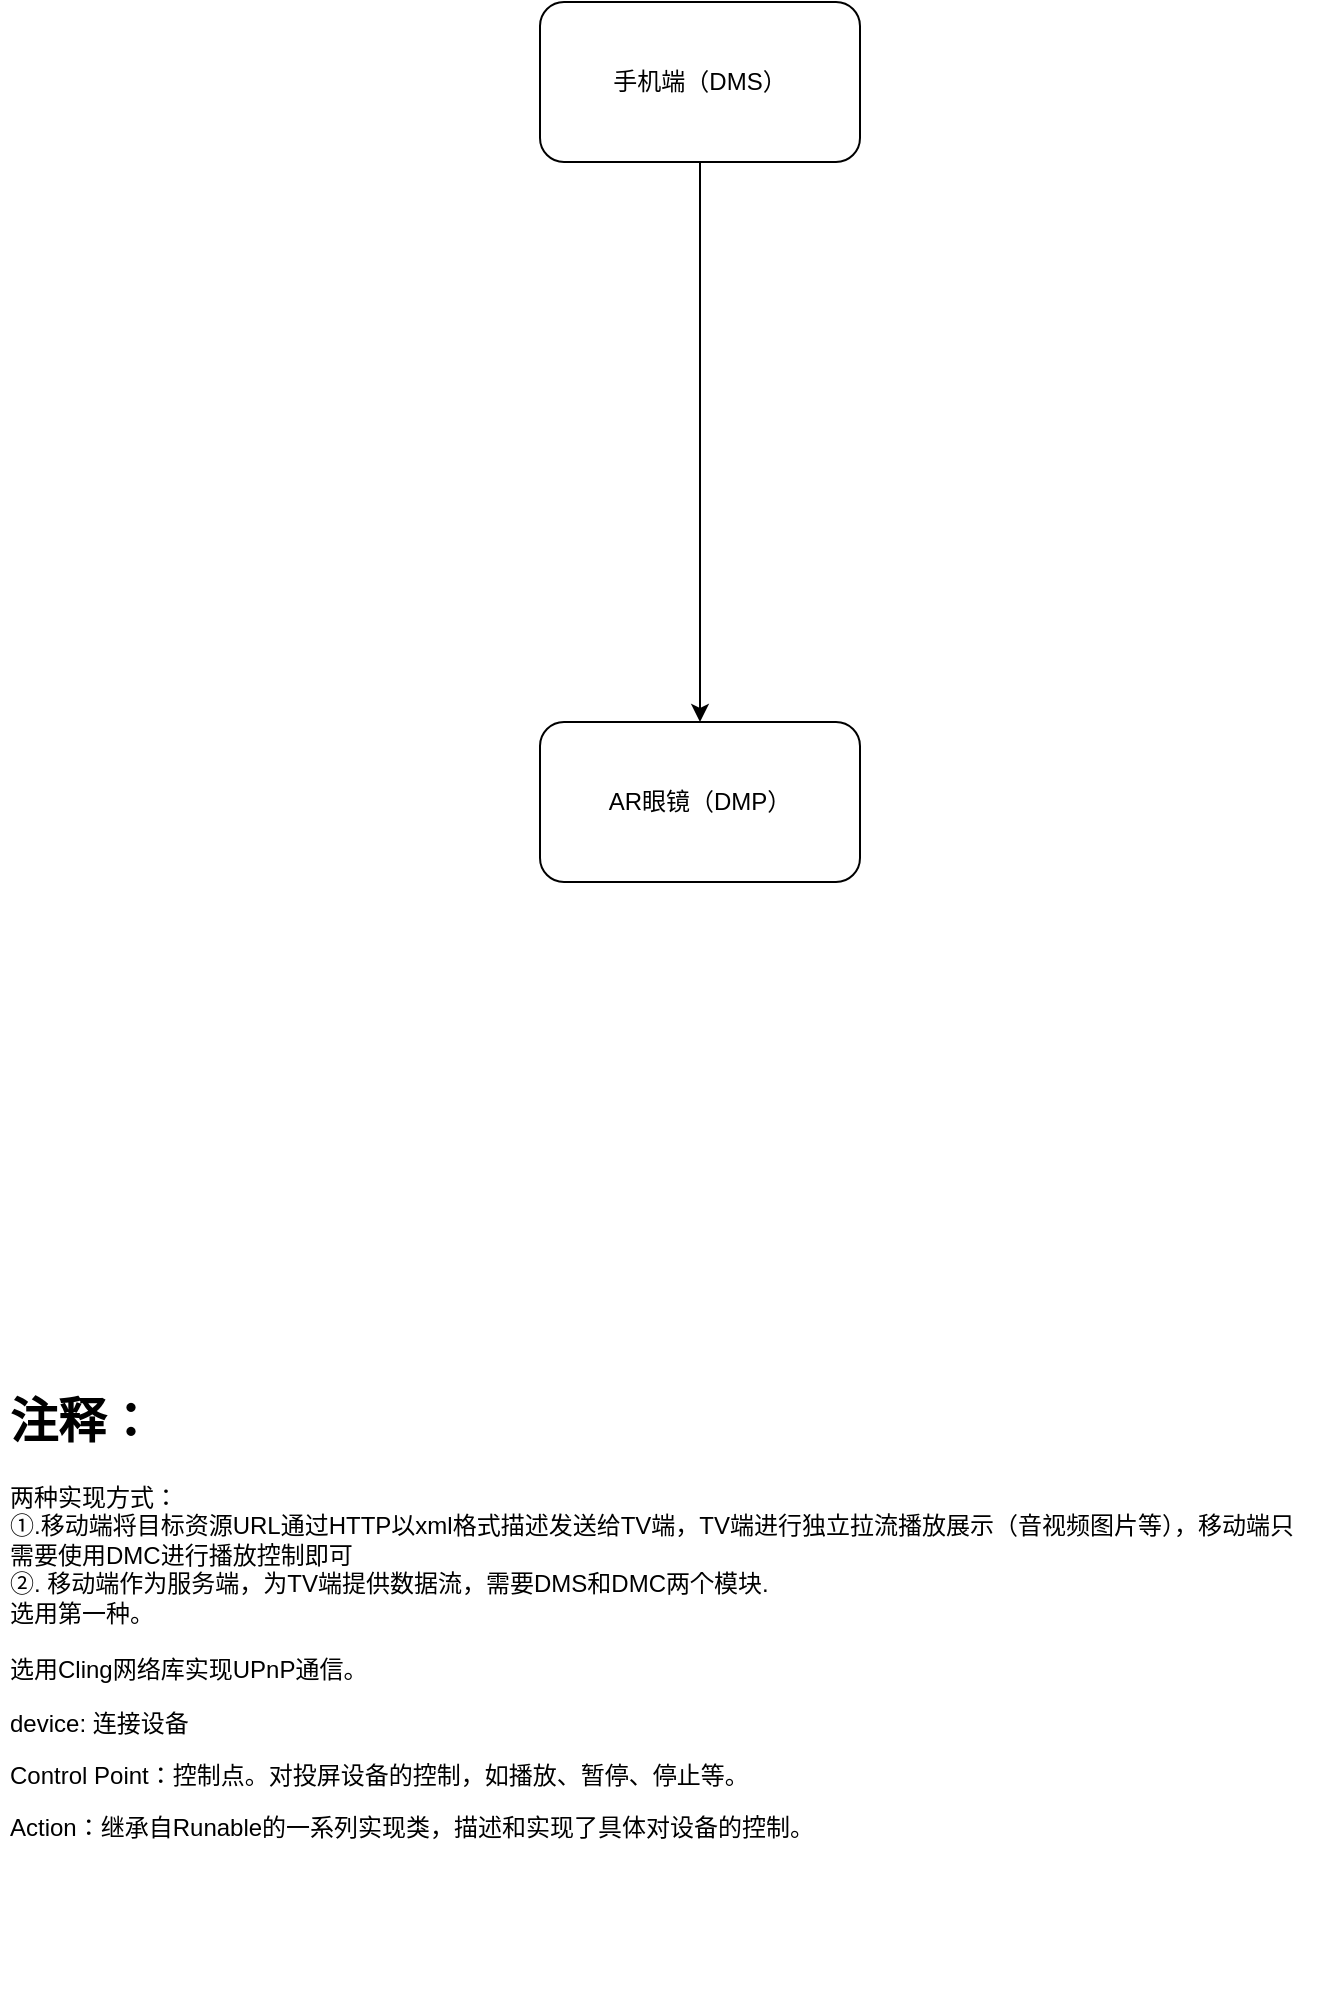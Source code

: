 <mxfile version="14.7.7" type="github">
  <diagram id="s_JA6GVIAV0DJOjNauxI" name="第 1 页">
    <mxGraphModel dx="2062" dy="1010" grid="1" gridSize="10" guides="1" tooltips="1" connect="1" arrows="1" fold="1" page="1" pageScale="1" pageWidth="827" pageHeight="1169" math="0" shadow="0">
      <root>
        <mxCell id="0" />
        <mxCell id="1" parent="0" />
        <mxCell id="e27npa-pexfRa03uqKzi-1" value="手机端（DMS）" style="rounded=1;whiteSpace=wrap;html=1;" vertex="1" parent="1">
          <mxGeometry x="320" y="200" width="160" height="80" as="geometry" />
        </mxCell>
        <mxCell id="e27npa-pexfRa03uqKzi-4" style="edgeStyle=orthogonalEdgeStyle;rounded=0;orthogonalLoop=1;jettySize=auto;html=1;exitX=0.5;exitY=1;exitDx=0;exitDy=0;" edge="1" parent="1" source="e27npa-pexfRa03uqKzi-2">
          <mxGeometry relative="1" as="geometry">
            <mxPoint x="420" y="620" as="targetPoint" />
          </mxGeometry>
        </mxCell>
        <mxCell id="e27npa-pexfRa03uqKzi-2" value="AR眼镜（DMP）" style="rounded=1;whiteSpace=wrap;html=1;" vertex="1" parent="1">
          <mxGeometry x="320" y="560" width="160" height="80" as="geometry" />
        </mxCell>
        <mxCell id="e27npa-pexfRa03uqKzi-3" value="" style="endArrow=classic;html=1;exitX=0.5;exitY=1;exitDx=0;exitDy=0;entryX=0.5;entryY=0;entryDx=0;entryDy=0;" edge="1" parent="1" source="e27npa-pexfRa03uqKzi-1" target="e27npa-pexfRa03uqKzi-2">
          <mxGeometry width="50" height="50" relative="1" as="geometry">
            <mxPoint x="390" y="570" as="sourcePoint" />
            <mxPoint x="440" y="520" as="targetPoint" />
          </mxGeometry>
        </mxCell>
        <mxCell id="e27npa-pexfRa03uqKzi-6" value="&lt;h1&gt;注释：&lt;/h1&gt;&lt;div&gt;两种实现方式：&lt;/div&gt;&lt;div&gt;①.移动端将目标资源URL通过HTTP以xml格式描述发送给TV端，TV端进行独立拉流播放展示（音视频图片等），移动端只需要使用DMC进行播放控制即可&lt;/div&gt;&lt;div&gt;②.&amp;nbsp;移动端作为服务端，为TV端提供数据流，需要DMS和DMC两个模块.&lt;/div&gt;&lt;div&gt;选用第一种。&lt;/div&gt;&lt;div&gt;&lt;br&gt;&lt;/div&gt;&lt;div&gt;选用Cling网络库实现UPnP通信。&lt;/div&gt;&lt;p&gt;device: 连接设备&lt;/p&gt;&lt;p&gt;Control Point：控制点。对投屏设备的控制，如播放、暂停、停止等。&lt;/p&gt;&lt;p&gt;Action：继承自Runable的一系列实现类，描述和实现了具体对设备的控制。&lt;/p&gt;" style="text;html=1;strokeColor=none;fillColor=none;spacing=5;spacingTop=-20;whiteSpace=wrap;overflow=hidden;rounded=0;" vertex="1" parent="1">
          <mxGeometry x="50" y="890" width="660" height="310" as="geometry" />
        </mxCell>
      </root>
    </mxGraphModel>
  </diagram>
</mxfile>

